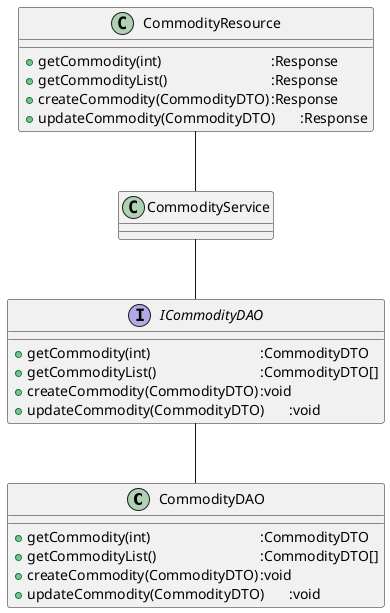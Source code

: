 @startuml
class "CommodityDAO" as comdao {
    + getCommodity(int)\t\t\t\t:CommodityDTO
    + getCommodityList()\t\t\t\t:CommodityDTO[]
    + createCommodity(CommodityDTO)\t:void
    + updateCommodity(CommodityDTO)\t:void
}
interface "ICommodityDAO" as icomdao {
    + getCommodity(int)\t\t\t\t:CommodityDTO
    + getCommodityList()\t\t\t\t:CommodityDTO[]
    + createCommodity(CommodityDTO)\t:void
    + updateCommodity(CommodityDTO)\t:void
}
class "CommodityService" as comser {
}
class "CommodityResource" as comres {
    + getCommodity(int)\t\t\t\t:Response
    + getCommodityList()\t\t\t\t:Response
    + createCommodity(CommodityDTO)\t:Response
    + updateCommodity(CommodityDTO)\t:Response
}
icomdao -u- comser
icomdao -d- comdao
comres -d- comser
@enduml
